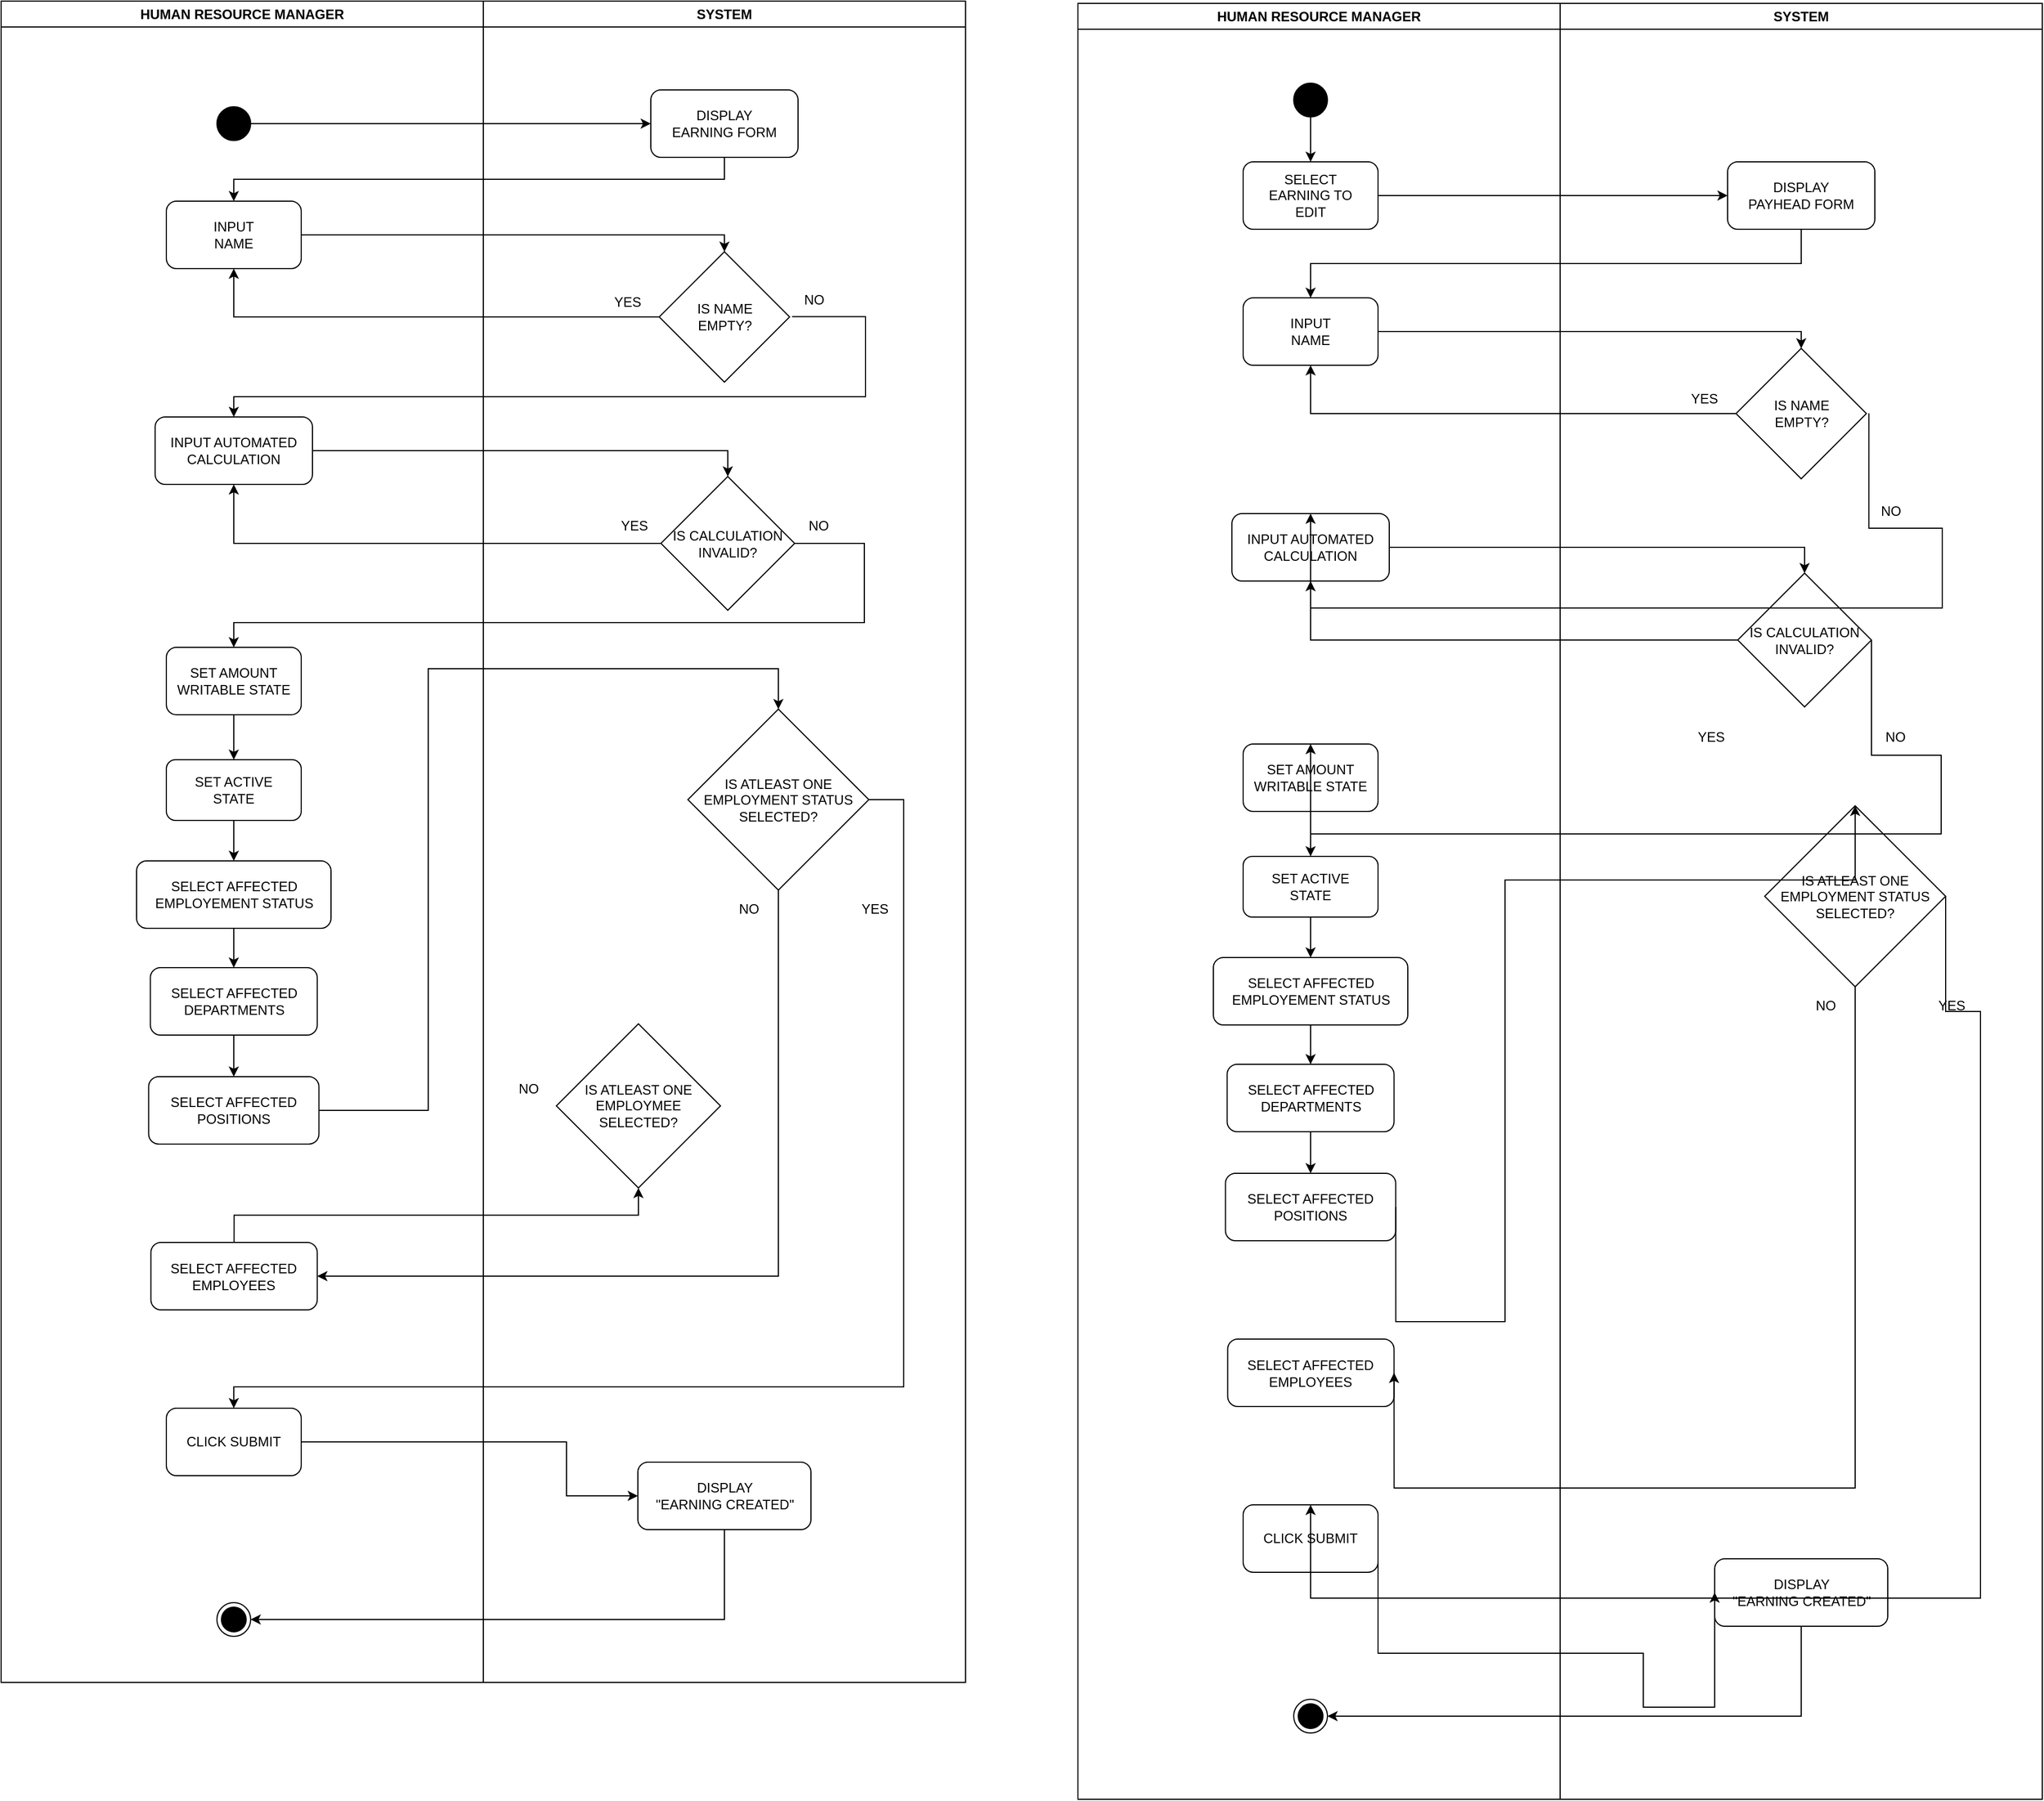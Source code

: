 <mxfile>
    <diagram id="Ue2m0nlykGMILfuQsxM4" name="Page-1">
        <mxGraphModel dx="555" dy="717" grid="0" gridSize="10" guides="1" tooltips="1" connect="1" arrows="1" fold="1" page="0" pageScale="1" pageWidth="850" pageHeight="1100" math="0" shadow="0">
            <root>
                <mxCell id="0"/>
                <mxCell id="1" parent="0"/>
                <mxCell id="2" value="HUMAN RESOURCE MANAGER" style="swimlane;whiteSpace=wrap;html=1;" parent="1" vertex="1">
                    <mxGeometry x="89" y="-292" width="429" height="1496" as="geometry"/>
                </mxCell>
                <mxCell id="4" value="" style="ellipse;fillColor=strokeColor;" parent="2" vertex="1">
                    <mxGeometry x="192" y="94" width="30" height="30" as="geometry"/>
                </mxCell>
                <mxCell id="5" value="" style="ellipse;html=1;shape=endState;fillColor=strokeColor;" parent="2" vertex="1">
                    <mxGeometry x="192" y="1425" width="30" height="30" as="geometry"/>
                </mxCell>
                <mxCell id="9" value="INPUT&lt;br&gt;NAME" style="rounded=1;whiteSpace=wrap;html=1;" parent="2" vertex="1">
                    <mxGeometry x="147" y="178" width="120" height="60" as="geometry"/>
                </mxCell>
                <mxCell id="16" value="INPUT AUTOMATED&lt;br&gt;CALCULATION" style="rounded=1;whiteSpace=wrap;html=1;" parent="2" vertex="1">
                    <mxGeometry x="137" y="370" width="140" height="60" as="geometry"/>
                </mxCell>
                <mxCell id="60" style="edgeStyle=none;html=1;exitX=0.5;exitY=1;exitDx=0;exitDy=0;" parent="2" source="23" target="29" edge="1">
                    <mxGeometry relative="1" as="geometry"/>
                </mxCell>
                <mxCell id="23" value="SET AMOUNT&lt;br&gt;WRITABLE STATE" style="rounded=1;whiteSpace=wrap;html=1;" parent="2" vertex="1">
                    <mxGeometry x="147" y="575" width="120" height="60" as="geometry"/>
                </mxCell>
                <mxCell id="61" style="edgeStyle=none;html=1;exitX=0.5;exitY=1;exitDx=0;exitDy=0;entryX=0.5;entryY=0;entryDx=0;entryDy=0;" parent="2" source="29" target="33" edge="1">
                    <mxGeometry relative="1" as="geometry"/>
                </mxCell>
                <mxCell id="29" value="SET ACTIVE&lt;br&gt;STATE" style="rounded=1;whiteSpace=wrap;html=1;" parent="2" vertex="1">
                    <mxGeometry x="147" y="675" width="120" height="54" as="geometry"/>
                </mxCell>
                <mxCell id="62" style="edgeStyle=none;html=1;exitX=0.5;exitY=1;exitDx=0;exitDy=0;entryX=0.5;entryY=0;entryDx=0;entryDy=0;" parent="2" source="33" target="39" edge="1">
                    <mxGeometry relative="1" as="geometry"/>
                </mxCell>
                <mxCell id="33" value="SELECT AFFECTED&lt;br&gt;EMPLOYEMENT STATUS" style="rounded=1;whiteSpace=wrap;html=1;" parent="2" vertex="1">
                    <mxGeometry x="120.5" y="765" width="173" height="60" as="geometry"/>
                </mxCell>
                <mxCell id="63" style="edgeStyle=none;html=1;exitX=0.5;exitY=1;exitDx=0;exitDy=0;entryX=0.5;entryY=0;entryDx=0;entryDy=0;" parent="2" source="39" target="41" edge="1">
                    <mxGeometry relative="1" as="geometry"/>
                </mxCell>
                <mxCell id="39" value="SELECT AFFECTED&lt;br&gt;DEPARTMENTS" style="rounded=1;whiteSpace=wrap;html=1;" parent="2" vertex="1">
                    <mxGeometry x="132.75" y="860" width="148.5" height="60" as="geometry"/>
                </mxCell>
                <mxCell id="41" value="SELECT AFFECTED&lt;br&gt;POSITIONS" style="rounded=1;whiteSpace=wrap;html=1;" parent="2" vertex="1">
                    <mxGeometry x="131.25" y="957" width="151.5" height="60" as="geometry"/>
                </mxCell>
                <mxCell id="48" value="SELECT AFFECTED EMPLOYEES" style="rounded=1;whiteSpace=wrap;html=1;" parent="2" vertex="1">
                    <mxGeometry x="133.25" y="1104.5" width="148" height="60" as="geometry"/>
                </mxCell>
                <mxCell id="53" value="CLICK SUBMIT" style="rounded=1;whiteSpace=wrap;html=1;" parent="2" vertex="1">
                    <mxGeometry x="147" y="1252" width="120" height="60" as="geometry"/>
                </mxCell>
                <mxCell id="3" value="SYSTEM" style="swimlane;whiteSpace=wrap;html=1;" parent="1" vertex="1">
                    <mxGeometry x="518" y="-292" width="429" height="1496" as="geometry"/>
                </mxCell>
                <mxCell id="12" value="IS NAME&lt;br&gt;EMPTY?" style="rhombus;whiteSpace=wrap;html=1;" parent="3" vertex="1">
                    <mxGeometry x="156.5" y="223" width="116" height="116" as="geometry"/>
                </mxCell>
                <mxCell id="15" value="YES" style="text;html=1;align=center;verticalAlign=middle;resizable=0;points=[];autosize=1;strokeColor=none;fillColor=none;" parent="3" vertex="1">
                    <mxGeometry x="107" y="255" width="42" height="26" as="geometry"/>
                </mxCell>
                <mxCell id="17" value="IS CALCULATION&lt;br&gt;INVALID?" style="rhombus;whiteSpace=wrap;html=1;" parent="3" vertex="1">
                    <mxGeometry x="158" y="423" width="119" height="119" as="geometry"/>
                </mxCell>
                <mxCell id="46" value="IS ATLEAST ONE&lt;br&gt;EMPLOYMENT STATUS&lt;br&gt;SELECTED?" style="rhombus;whiteSpace=wrap;html=1;" parent="3" vertex="1">
                    <mxGeometry x="182" y="630" width="161" height="161" as="geometry"/>
                </mxCell>
                <mxCell id="55" value="DISPLAY&lt;br&gt;&quot;EARNING CREATED&quot;" style="rounded=1;whiteSpace=wrap;html=1;" parent="3" vertex="1">
                    <mxGeometry x="137.5" y="1300" width="154" height="60" as="geometry"/>
                </mxCell>
                <mxCell id="58" value="YES" style="text;html=1;align=center;verticalAlign=middle;resizable=0;points=[];autosize=1;strokeColor=none;fillColor=none;" parent="3" vertex="1">
                    <mxGeometry x="327" y="795" width="42" height="26" as="geometry"/>
                </mxCell>
                <mxCell id="50" value="NO" style="text;html=1;align=center;verticalAlign=middle;resizable=0;points=[];autosize=1;strokeColor=none;fillColor=none;" parent="3" vertex="1">
                    <mxGeometry x="218" y="795" width="36" height="26" as="geometry"/>
                </mxCell>
                <mxCell id="6" value="DISPLAY&lt;br&gt;EARNING&amp;nbsp;FORM" style="rounded=1;whiteSpace=wrap;html=1;" parent="3" vertex="1">
                    <mxGeometry x="149" y="79" width="131" height="60" as="geometry"/>
                </mxCell>
                <mxCell id="154" value="IS ATLEAST ONE&lt;br&gt;EMPLOYMEE&lt;br&gt;SELECTED?" style="rhombus;whiteSpace=wrap;html=1;" vertex="1" parent="3">
                    <mxGeometry x="65" y="910" width="146" height="146" as="geometry"/>
                </mxCell>
                <mxCell id="10" style="edgeStyle=orthogonalEdgeStyle;html=1;exitX=0.5;exitY=1;exitDx=0;exitDy=0;entryX=0.5;entryY=0;entryDx=0;entryDy=0;rounded=0;" parent="1" source="6" target="9" edge="1">
                    <mxGeometry relative="1" as="geometry"/>
                </mxCell>
                <mxCell id="7" style="edgeStyle=none;html=1;exitX=1;exitY=0.5;exitDx=0;exitDy=0;entryX=0;entryY=0.5;entryDx=0;entryDy=0;" parent="1" source="4" target="6" edge="1">
                    <mxGeometry relative="1" as="geometry"/>
                </mxCell>
                <mxCell id="13" style="edgeStyle=orthogonalEdgeStyle;rounded=0;html=1;exitX=1;exitY=0.5;exitDx=0;exitDy=0;entryX=0.5;entryY=0;entryDx=0;entryDy=0;" parent="1" source="9" target="12" edge="1">
                    <mxGeometry relative="1" as="geometry"/>
                </mxCell>
                <mxCell id="14" style="edgeStyle=orthogonalEdgeStyle;rounded=0;html=1;exitX=0;exitY=0.5;exitDx=0;exitDy=0;entryX=0.5;entryY=1;entryDx=0;entryDy=0;" parent="1" source="12" target="9" edge="1">
                    <mxGeometry relative="1" as="geometry"/>
                </mxCell>
                <mxCell id="18" style="edgeStyle=orthogonalEdgeStyle;rounded=0;html=1;exitX=1;exitY=0.5;exitDx=0;exitDy=0;entryX=0.5;entryY=0;entryDx=0;entryDy=0;" parent="1" source="16" target="17" edge="1">
                    <mxGeometry relative="1" as="geometry"/>
                </mxCell>
                <mxCell id="19" style="edgeStyle=orthogonalEdgeStyle;rounded=0;html=1;entryX=0.5;entryY=0;entryDx=0;entryDy=0;exitX=1.019;exitY=0.498;exitDx=0;exitDy=0;exitPerimeter=0;" parent="1" source="12" target="16" edge="1">
                    <mxGeometry relative="1" as="geometry">
                        <mxPoint x="789" y="-8" as="sourcePoint"/>
                        <Array as="points">
                            <mxPoint x="858" y="-11"/>
                            <mxPoint x="858" y="60"/>
                            <mxPoint x="296" y="60"/>
                        </Array>
                    </mxGeometry>
                </mxCell>
                <mxCell id="20" value="NO" style="text;html=1;align=center;verticalAlign=middle;resizable=0;points=[];autosize=1;strokeColor=none;fillColor=none;" parent="1" vertex="1">
                    <mxGeometry x="794" y="-39" width="36" height="26" as="geometry"/>
                </mxCell>
                <mxCell id="21" style="edgeStyle=orthogonalEdgeStyle;rounded=0;html=1;exitX=0;exitY=0.5;exitDx=0;exitDy=0;entryX=0.5;entryY=1;entryDx=0;entryDy=0;" parent="1" source="17" target="16" edge="1">
                    <mxGeometry relative="1" as="geometry"/>
                </mxCell>
                <mxCell id="22" value="YES" style="text;html=1;align=center;verticalAlign=middle;resizable=0;points=[];autosize=1;strokeColor=none;fillColor=none;" parent="1" vertex="1">
                    <mxGeometry x="631" y="162" width="42" height="26" as="geometry"/>
                </mxCell>
                <mxCell id="24" style="edgeStyle=orthogonalEdgeStyle;rounded=0;html=1;exitX=1;exitY=0.5;exitDx=0;exitDy=0;entryX=0.5;entryY=0;entryDx=0;entryDy=0;" parent="1" source="17" target="23" edge="1">
                    <mxGeometry relative="1" as="geometry">
                        <Array as="points">
                            <mxPoint x="857" y="191"/>
                            <mxPoint x="857" y="261"/>
                            <mxPoint x="296" y="261"/>
                        </Array>
                    </mxGeometry>
                </mxCell>
                <mxCell id="26" value="NO" style="text;html=1;align=center;verticalAlign=middle;resizable=0;points=[];autosize=1;strokeColor=none;fillColor=none;" parent="1" vertex="1">
                    <mxGeometry x="798" y="162" width="36" height="26" as="geometry"/>
                </mxCell>
                <mxCell id="49" style="edgeStyle=orthogonalEdgeStyle;html=1;exitX=0.5;exitY=1;exitDx=0;exitDy=0;entryX=1;entryY=0.5;entryDx=0;entryDy=0;rounded=0;" parent="1" source="46" target="48" edge="1">
                    <mxGeometry relative="1" as="geometry">
                        <Array as="points">
                            <mxPoint x="781" y="843"/>
                        </Array>
                    </mxGeometry>
                </mxCell>
                <mxCell id="56" style="edgeStyle=orthogonalEdgeStyle;rounded=0;html=1;exitX=1;exitY=0.5;exitDx=0;exitDy=0;entryX=0;entryY=0.5;entryDx=0;entryDy=0;" parent="1" source="53" target="55" edge="1">
                    <mxGeometry relative="1" as="geometry">
                        <Array as="points">
                            <mxPoint x="592" y="990"/>
                            <mxPoint x="592" y="1038"/>
                        </Array>
                    </mxGeometry>
                </mxCell>
                <mxCell id="59" style="edgeStyle=orthogonalEdgeStyle;rounded=0;html=1;exitX=0.5;exitY=1;exitDx=0;exitDy=0;entryX=1;entryY=0.5;entryDx=0;entryDy=0;" parent="1" source="55" target="5" edge="1">
                    <mxGeometry relative="1" as="geometry"/>
                </mxCell>
                <mxCell id="64" style="edgeStyle=orthogonalEdgeStyle;html=1;exitX=1;exitY=0.5;exitDx=0;exitDy=0;entryX=0.5;entryY=0;entryDx=0;entryDy=0;rounded=0;" parent="1" source="41" target="46" edge="1">
                    <mxGeometry relative="1" as="geometry">
                        <Array as="points">
                            <mxPoint x="469" y="695"/>
                            <mxPoint x="469" y="302"/>
                            <mxPoint x="780" y="302"/>
                        </Array>
                    </mxGeometry>
                </mxCell>
                <mxCell id="65" style="edgeStyle=orthogonalEdgeStyle;rounded=0;html=1;exitX=1;exitY=0.5;exitDx=0;exitDy=0;entryX=0.5;entryY=0;entryDx=0;entryDy=0;" parent="1" source="46" target="53" edge="1">
                    <mxGeometry relative="1" as="geometry">
                        <Array as="points">
                            <mxPoint x="892" y="419"/>
                            <mxPoint x="892" y="941"/>
                            <mxPoint x="296" y="941"/>
                        </Array>
                    </mxGeometry>
                </mxCell>
                <mxCell id="107" value="HUMAN RESOURCE MANAGER" style="swimlane;whiteSpace=wrap;html=1;" vertex="1" parent="1">
                    <mxGeometry x="1047" y="-290" width="429" height="1598" as="geometry"/>
                </mxCell>
                <mxCell id="108" value="" style="ellipse;fillColor=strokeColor;" vertex="1" parent="107">
                    <mxGeometry x="192" y="71" width="30" height="30" as="geometry"/>
                </mxCell>
                <mxCell id="109" value="" style="ellipse;html=1;shape=endState;fillColor=strokeColor;" vertex="1" parent="107">
                    <mxGeometry x="192" y="1509" width="30" height="30" as="geometry"/>
                </mxCell>
                <mxCell id="110" value="INPUT&lt;br&gt;NAME" style="rounded=1;whiteSpace=wrap;html=1;" vertex="1" parent="107">
                    <mxGeometry x="147" y="262" width="120" height="60" as="geometry"/>
                </mxCell>
                <mxCell id="111" value="INPUT AUTOMATED&lt;br&gt;CALCULATION" style="rounded=1;whiteSpace=wrap;html=1;" vertex="1" parent="107">
                    <mxGeometry x="137" y="454" width="140" height="60" as="geometry"/>
                </mxCell>
                <mxCell id="112" style="edgeStyle=none;html=1;exitX=0.5;exitY=1;exitDx=0;exitDy=0;" edge="1" parent="107" source="113" target="115">
                    <mxGeometry relative="1" as="geometry"/>
                </mxCell>
                <mxCell id="113" value="SET AMOUNT&lt;br&gt;WRITABLE STATE" style="rounded=1;whiteSpace=wrap;html=1;" vertex="1" parent="107">
                    <mxGeometry x="147" y="659" width="120" height="60" as="geometry"/>
                </mxCell>
                <mxCell id="114" style="edgeStyle=none;html=1;exitX=0.5;exitY=1;exitDx=0;exitDy=0;entryX=0.5;entryY=0;entryDx=0;entryDy=0;" edge="1" parent="107" source="115" target="117">
                    <mxGeometry relative="1" as="geometry"/>
                </mxCell>
                <mxCell id="115" value="SET ACTIVE&lt;br&gt;STATE" style="rounded=1;whiteSpace=wrap;html=1;" vertex="1" parent="107">
                    <mxGeometry x="147" y="759" width="120" height="54" as="geometry"/>
                </mxCell>
                <mxCell id="116" style="edgeStyle=none;html=1;exitX=0.5;exitY=1;exitDx=0;exitDy=0;entryX=0.5;entryY=0;entryDx=0;entryDy=0;" edge="1" parent="107" source="117" target="119">
                    <mxGeometry relative="1" as="geometry"/>
                </mxCell>
                <mxCell id="117" value="SELECT AFFECTED&lt;br&gt;EMPLOYEMENT STATUS" style="rounded=1;whiteSpace=wrap;html=1;" vertex="1" parent="107">
                    <mxGeometry x="120.5" y="849" width="173" height="60" as="geometry"/>
                </mxCell>
                <mxCell id="118" style="edgeStyle=none;html=1;exitX=0.5;exitY=1;exitDx=0;exitDy=0;entryX=0.5;entryY=0;entryDx=0;entryDy=0;" edge="1" parent="107" source="119" target="120">
                    <mxGeometry relative="1" as="geometry"/>
                </mxCell>
                <mxCell id="119" value="SELECT AFFECTED&lt;br&gt;DEPARTMENTS" style="rounded=1;whiteSpace=wrap;html=1;" vertex="1" parent="107">
                    <mxGeometry x="132.75" y="944" width="148.5" height="60" as="geometry"/>
                </mxCell>
                <mxCell id="120" value="SELECT AFFECTED&lt;br&gt;POSITIONS" style="rounded=1;whiteSpace=wrap;html=1;" vertex="1" parent="107">
                    <mxGeometry x="131.25" y="1041" width="151.5" height="60" as="geometry"/>
                </mxCell>
                <mxCell id="121" value="SELECT AFFECTED EMPLOYEES" style="rounded=1;whiteSpace=wrap;html=1;" vertex="1" parent="107">
                    <mxGeometry x="133.25" y="1188.5" width="148" height="60" as="geometry"/>
                </mxCell>
                <mxCell id="122" value="CLICK SUBMIT" style="rounded=1;whiteSpace=wrap;html=1;" vertex="1" parent="107">
                    <mxGeometry x="147" y="1336" width="120" height="60" as="geometry"/>
                </mxCell>
                <mxCell id="148" value="SELECT&lt;br&gt;EARNING TO&lt;br&gt;EDIT" style="rounded=1;whiteSpace=wrap;html=1;" vertex="1" parent="107">
                    <mxGeometry x="147" y="141" width="120" height="60" as="geometry"/>
                </mxCell>
                <mxCell id="152" style="edgeStyle=orthogonalEdgeStyle;html=1;exitX=0.5;exitY=1;exitDx=0;exitDy=0;entryX=0.5;entryY=0;entryDx=0;entryDy=0;rounded=0;" edge="1" parent="107" source="108" target="148">
                    <mxGeometry relative="1" as="geometry"/>
                </mxCell>
                <mxCell id="123" value="SYSTEM" style="swimlane;whiteSpace=wrap;html=1;" vertex="1" parent="1">
                    <mxGeometry x="1476" y="-290" width="429" height="1598" as="geometry"/>
                </mxCell>
                <mxCell id="124" value="IS NAME&lt;br&gt;EMPTY?" style="rhombus;whiteSpace=wrap;html=1;" vertex="1" parent="123">
                    <mxGeometry x="156.5" y="307" width="116" height="116" as="geometry"/>
                </mxCell>
                <mxCell id="125" value="YES" style="text;html=1;align=center;verticalAlign=middle;resizable=0;points=[];autosize=1;strokeColor=none;fillColor=none;" vertex="1" parent="123">
                    <mxGeometry x="107" y="339" width="42" height="26" as="geometry"/>
                </mxCell>
                <mxCell id="126" value="IS CALCULATION&lt;br&gt;INVALID?" style="rhombus;whiteSpace=wrap;html=1;" vertex="1" parent="123">
                    <mxGeometry x="158" y="507" width="119" height="119" as="geometry"/>
                </mxCell>
                <mxCell id="127" value="IS ATLEAST ONE&lt;br&gt;EMPLOYMENT STATUS&lt;br&gt;SELECTED?" style="rhombus;whiteSpace=wrap;html=1;" vertex="1" parent="123">
                    <mxGeometry x="182" y="714" width="161" height="161" as="geometry"/>
                </mxCell>
                <mxCell id="128" value="DISPLAY&lt;br&gt;&quot;EARNING CREATED&quot;" style="rounded=1;whiteSpace=wrap;html=1;" vertex="1" parent="123">
                    <mxGeometry x="137.5" y="1384" width="154" height="60" as="geometry"/>
                </mxCell>
                <mxCell id="129" value="YES" style="text;html=1;align=center;verticalAlign=middle;resizable=0;points=[];autosize=1;strokeColor=none;fillColor=none;" vertex="1" parent="123">
                    <mxGeometry x="327" y="879" width="42" height="26" as="geometry"/>
                </mxCell>
                <mxCell id="130" value="NO" style="text;html=1;align=center;verticalAlign=middle;resizable=0;points=[];autosize=1;strokeColor=none;fillColor=none;" vertex="1" parent="123">
                    <mxGeometry x="218" y="879" width="36" height="26" as="geometry"/>
                </mxCell>
                <mxCell id="131" value="DISPLAY&lt;br&gt;PAYHEAD&amp;nbsp;FORM" style="rounded=1;whiteSpace=wrap;html=1;" vertex="1" parent="123">
                    <mxGeometry x="149" y="141" width="131" height="60" as="geometry"/>
                </mxCell>
                <mxCell id="132" style="edgeStyle=orthogonalEdgeStyle;html=1;exitX=0.5;exitY=1;exitDx=0;exitDy=0;entryX=0.5;entryY=0;entryDx=0;entryDy=0;rounded=0;" edge="1" source="131" target="110" parent="1">
                    <mxGeometry relative="1" as="geometry"/>
                </mxCell>
                <mxCell id="134" style="edgeStyle=orthogonalEdgeStyle;rounded=0;html=1;exitX=1;exitY=0.5;exitDx=0;exitDy=0;entryX=0.5;entryY=0;entryDx=0;entryDy=0;" edge="1" source="110" target="124" parent="1">
                    <mxGeometry relative="1" as="geometry"/>
                </mxCell>
                <mxCell id="135" style="edgeStyle=orthogonalEdgeStyle;rounded=0;html=1;exitX=0;exitY=0.5;exitDx=0;exitDy=0;entryX=0.5;entryY=1;entryDx=0;entryDy=0;" edge="1" source="124" target="110" parent="1">
                    <mxGeometry relative="1" as="geometry"/>
                </mxCell>
                <mxCell id="136" style="edgeStyle=orthogonalEdgeStyle;rounded=0;html=1;exitX=1;exitY=0.5;exitDx=0;exitDy=0;entryX=0.5;entryY=0;entryDx=0;entryDy=0;" edge="1" source="111" target="126" parent="1">
                    <mxGeometry relative="1" as="geometry"/>
                </mxCell>
                <mxCell id="137" style="edgeStyle=orthogonalEdgeStyle;rounded=0;html=1;entryX=0.5;entryY=0;entryDx=0;entryDy=0;exitX=1.019;exitY=0.498;exitDx=0;exitDy=0;exitPerimeter=0;" edge="1" source="124" target="111" parent="1">
                    <mxGeometry relative="1" as="geometry">
                        <mxPoint x="1747" y="180" as="sourcePoint"/>
                        <Array as="points">
                            <mxPoint x="1816" y="177"/>
                            <mxPoint x="1816" y="248"/>
                            <mxPoint x="1254" y="248"/>
                        </Array>
                    </mxGeometry>
                </mxCell>
                <mxCell id="138" value="NO" style="text;html=1;align=center;verticalAlign=middle;resizable=0;points=[];autosize=1;strokeColor=none;fillColor=none;" vertex="1" parent="1">
                    <mxGeometry x="1752" y="149" width="36" height="26" as="geometry"/>
                </mxCell>
                <mxCell id="139" style="edgeStyle=orthogonalEdgeStyle;rounded=0;html=1;exitX=0;exitY=0.5;exitDx=0;exitDy=0;entryX=0.5;entryY=1;entryDx=0;entryDy=0;" edge="1" source="126" target="111" parent="1">
                    <mxGeometry relative="1" as="geometry"/>
                </mxCell>
                <mxCell id="140" value="YES" style="text;html=1;align=center;verticalAlign=middle;resizable=0;points=[];autosize=1;strokeColor=none;fillColor=none;" vertex="1" parent="1">
                    <mxGeometry x="1589" y="350" width="42" height="26" as="geometry"/>
                </mxCell>
                <mxCell id="141" style="edgeStyle=orthogonalEdgeStyle;rounded=0;html=1;exitX=1;exitY=0.5;exitDx=0;exitDy=0;entryX=0.5;entryY=0;entryDx=0;entryDy=0;" edge="1" source="126" target="113" parent="1">
                    <mxGeometry relative="1" as="geometry">
                        <Array as="points">
                            <mxPoint x="1815" y="379"/>
                            <mxPoint x="1815" y="449"/>
                            <mxPoint x="1254" y="449"/>
                        </Array>
                    </mxGeometry>
                </mxCell>
                <mxCell id="142" value="NO" style="text;html=1;align=center;verticalAlign=middle;resizable=0;points=[];autosize=1;strokeColor=none;fillColor=none;" vertex="1" parent="1">
                    <mxGeometry x="1756" y="350" width="36" height="26" as="geometry"/>
                </mxCell>
                <mxCell id="143" style="edgeStyle=orthogonalEdgeStyle;html=1;exitX=0.5;exitY=1;exitDx=0;exitDy=0;entryX=1;entryY=0.5;entryDx=0;entryDy=0;rounded=0;" edge="1" source="127" target="121" parent="1">
                    <mxGeometry relative="1" as="geometry">
                        <Array as="points">
                            <mxPoint x="1739" y="1031"/>
                        </Array>
                    </mxGeometry>
                </mxCell>
                <mxCell id="144" style="edgeStyle=orthogonalEdgeStyle;rounded=0;html=1;exitX=1;exitY=0.5;exitDx=0;exitDy=0;entryX=0;entryY=0.5;entryDx=0;entryDy=0;" edge="1" source="122" target="128" parent="1">
                    <mxGeometry relative="1" as="geometry">
                        <Array as="points">
                            <mxPoint x="1550" y="1178"/>
                            <mxPoint x="1550" y="1226"/>
                        </Array>
                    </mxGeometry>
                </mxCell>
                <mxCell id="145" style="edgeStyle=orthogonalEdgeStyle;rounded=0;html=1;exitX=0.5;exitY=1;exitDx=0;exitDy=0;entryX=1;entryY=0.5;entryDx=0;entryDy=0;" edge="1" source="128" target="109" parent="1">
                    <mxGeometry relative="1" as="geometry"/>
                </mxCell>
                <mxCell id="146" style="edgeStyle=orthogonalEdgeStyle;html=1;exitX=1;exitY=0.5;exitDx=0;exitDy=0;entryX=0.5;entryY=0;entryDx=0;entryDy=0;rounded=0;" edge="1" source="120" target="127" parent="1">
                    <mxGeometry relative="1" as="geometry">
                        <Array as="points">
                            <mxPoint x="1427" y="883"/>
                            <mxPoint x="1427" y="490"/>
                            <mxPoint x="1738" y="490"/>
                        </Array>
                    </mxGeometry>
                </mxCell>
                <mxCell id="147" style="edgeStyle=orthogonalEdgeStyle;rounded=0;html=1;exitX=1;exitY=0.5;exitDx=0;exitDy=0;entryX=0.5;entryY=0;entryDx=0;entryDy=0;" edge="1" source="127" target="122" parent="1">
                    <mxGeometry relative="1" as="geometry">
                        <Array as="points">
                            <mxPoint x="1850" y="607"/>
                            <mxPoint x="1850" y="1129"/>
                            <mxPoint x="1254" y="1129"/>
                        </Array>
                    </mxGeometry>
                </mxCell>
                <mxCell id="153" style="edgeStyle=orthogonalEdgeStyle;rounded=0;html=1;exitX=1;exitY=0.5;exitDx=0;exitDy=0;entryX=0;entryY=0.5;entryDx=0;entryDy=0;" edge="1" parent="1" source="148" target="131">
                    <mxGeometry relative="1" as="geometry"/>
                </mxCell>
                <mxCell id="155" style="edgeStyle=orthogonalEdgeStyle;rounded=0;html=1;exitX=0.5;exitY=0;exitDx=0;exitDy=0;entryX=0.5;entryY=1;entryDx=0;entryDy=0;" edge="1" parent="1" source="48" target="154">
                    <mxGeometry relative="1" as="geometry"/>
                </mxCell>
                <mxCell id="157" value="NO" style="text;html=1;align=center;verticalAlign=middle;resizable=0;points=[];autosize=1;strokeColor=none;fillColor=none;" vertex="1" parent="1">
                    <mxGeometry x="540" y="663" width="36" height="26" as="geometry"/>
                </mxCell>
            </root>
        </mxGraphModel>
    </diagram>
</mxfile>